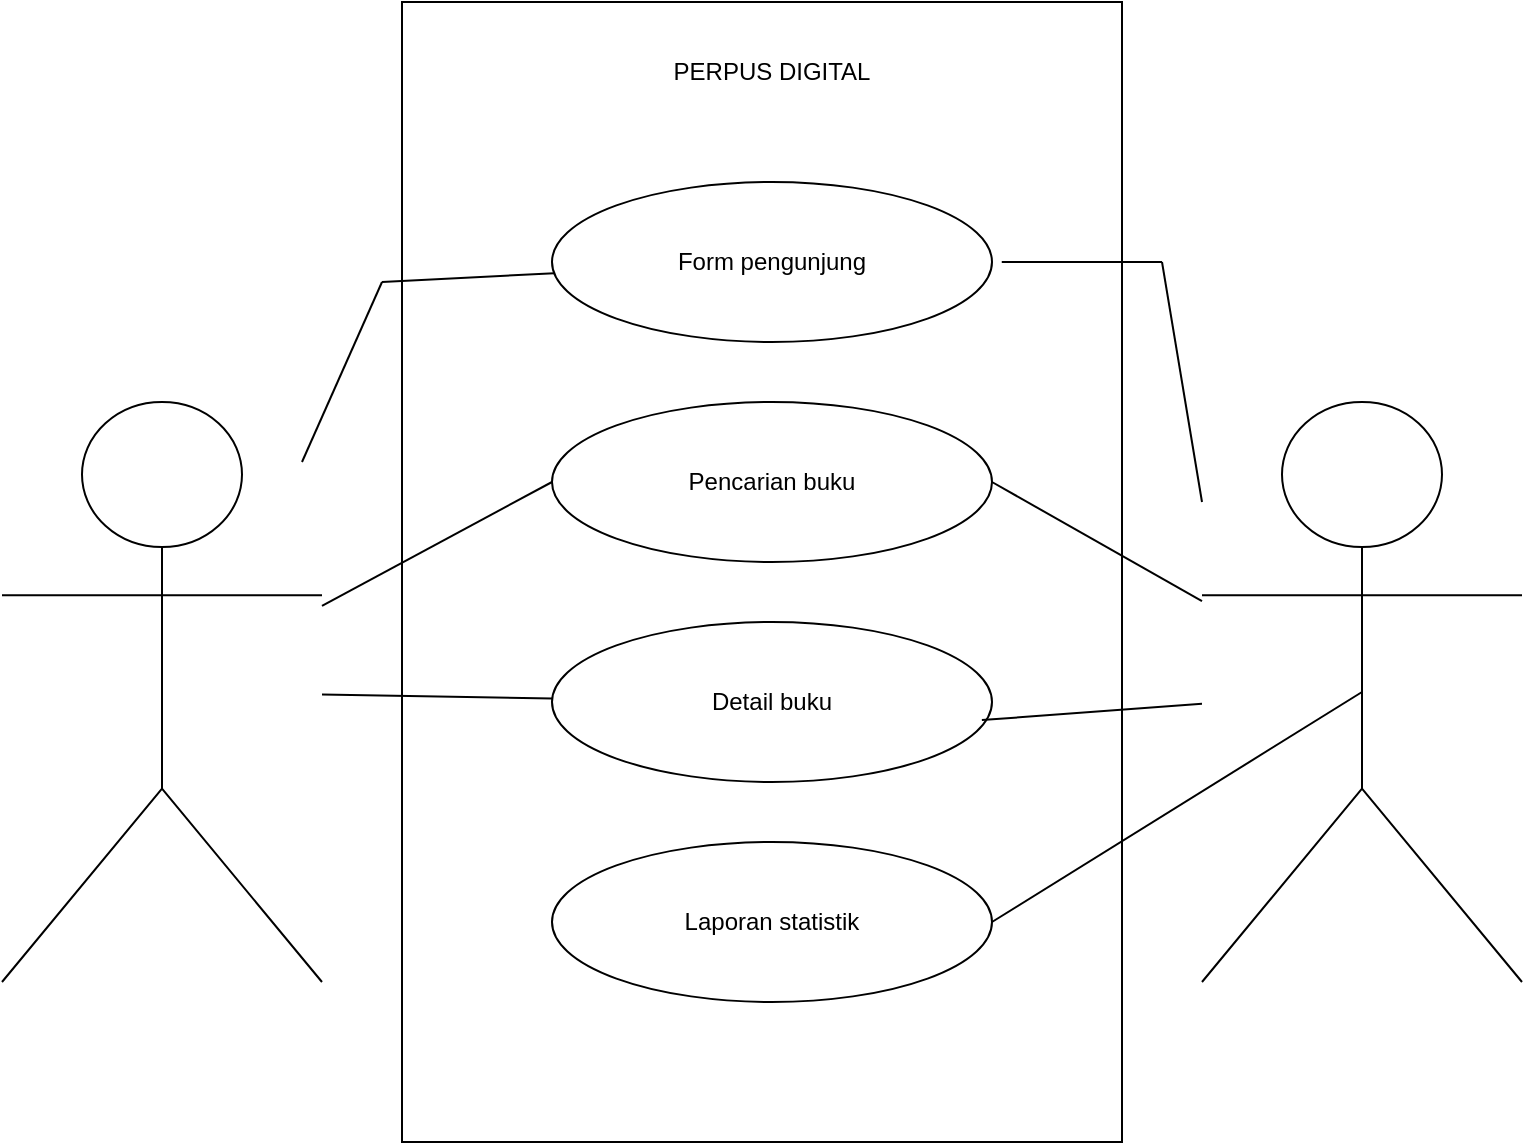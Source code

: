 <mxfile version="23.1.1" type="github">
  <diagram name="Page-1" id="nKWbs3OS91l74GzX4Yga">
    <mxGraphModel dx="1674" dy="790" grid="1" gridSize="10" guides="1" tooltips="1" connect="1" arrows="1" fold="1" page="1" pageScale="1" pageWidth="850" pageHeight="1100" math="0" shadow="0">
      <root>
        <mxCell id="0" />
        <mxCell id="1" parent="0" />
        <UserObject label="" link="Use-Case-Diagram-Perpus-Digital.draw.io" id="LTbSsw1pKwTwMZil4mk_-1">
          <mxCell style="shape=umlActor;verticalLabelPosition=bottom;verticalAlign=top;html=1;outlineConnect=0;" vertex="1" parent="1">
            <mxGeometry x="40" y="350" width="160" height="290" as="geometry" />
          </mxCell>
        </UserObject>
        <UserObject label="" link="Use-Case-Diagram-Perpus-Digital.draw.io" id="LTbSsw1pKwTwMZil4mk_-2">
          <mxCell style="shape=umlActor;verticalLabelPosition=bottom;verticalAlign=top;html=1;outlineConnect=0;" vertex="1" parent="1">
            <mxGeometry x="640" y="350" width="160" height="290" as="geometry" />
          </mxCell>
        </UserObject>
        <mxCell id="LTbSsw1pKwTwMZil4mk_-3" value="" style="rounded=0;whiteSpace=wrap;html=1;" vertex="1" parent="1">
          <mxGeometry x="240" y="150" width="360" height="570" as="geometry" />
        </mxCell>
        <mxCell id="LTbSsw1pKwTwMZil4mk_-4" value="PERPUS DIGITAL" style="text;html=1;strokeColor=none;fillColor=none;align=center;verticalAlign=middle;whiteSpace=wrap;rounded=0;" vertex="1" parent="1">
          <mxGeometry x="350" y="170" width="150" height="30" as="geometry" />
        </mxCell>
        <mxCell id="LTbSsw1pKwTwMZil4mk_-5" value="Form pengunjung" style="ellipse;whiteSpace=wrap;html=1;" vertex="1" parent="1">
          <mxGeometry x="315" y="240" width="220" height="80" as="geometry" />
        </mxCell>
        <mxCell id="LTbSsw1pKwTwMZil4mk_-6" value="Pencarian buku" style="ellipse;whiteSpace=wrap;html=1;" vertex="1" parent="1">
          <mxGeometry x="315" y="350" width="220" height="80" as="geometry" />
        </mxCell>
        <mxCell id="LTbSsw1pKwTwMZil4mk_-7" value="Detail buku" style="ellipse;whiteSpace=wrap;html=1;" vertex="1" parent="1">
          <mxGeometry x="315" y="460" width="220" height="80" as="geometry" />
        </mxCell>
        <mxCell id="LTbSsw1pKwTwMZil4mk_-8" value="Laporan statistik" style="ellipse;whiteSpace=wrap;html=1;" vertex="1" parent="1">
          <mxGeometry x="315" y="570" width="220" height="80" as="geometry" />
        </mxCell>
        <mxCell id="LTbSsw1pKwTwMZil4mk_-11" value="" style="endArrow=none;html=1;rounded=0;" edge="1" parent="1">
          <mxGeometry width="50" height="50" relative="1" as="geometry">
            <mxPoint x="190" y="380" as="sourcePoint" />
            <mxPoint x="230" y="290" as="targetPoint" />
          </mxGeometry>
        </mxCell>
        <mxCell id="LTbSsw1pKwTwMZil4mk_-12" value="" style="endArrow=none;html=1;rounded=0;" edge="1" parent="1" target="LTbSsw1pKwTwMZil4mk_-5">
          <mxGeometry width="50" height="50" relative="1" as="geometry">
            <mxPoint x="230" y="290" as="sourcePoint" />
            <mxPoint x="280" y="240" as="targetPoint" />
          </mxGeometry>
        </mxCell>
        <mxCell id="LTbSsw1pKwTwMZil4mk_-13" value="" style="endArrow=none;html=1;rounded=0;entryX=0;entryY=0.5;entryDx=0;entryDy=0;" edge="1" parent="1" source="LTbSsw1pKwTwMZil4mk_-1" target="LTbSsw1pKwTwMZil4mk_-6">
          <mxGeometry width="50" height="50" relative="1" as="geometry">
            <mxPoint x="210" y="390" as="sourcePoint" />
            <mxPoint x="220" y="390" as="targetPoint" />
          </mxGeometry>
        </mxCell>
        <mxCell id="LTbSsw1pKwTwMZil4mk_-14" value="" style="endArrow=none;html=1;rounded=0;" edge="1" parent="1" source="LTbSsw1pKwTwMZil4mk_-1" target="LTbSsw1pKwTwMZil4mk_-7">
          <mxGeometry width="50" height="50" relative="1" as="geometry">
            <mxPoint x="170" y="530" as="sourcePoint" />
            <mxPoint x="220" y="480" as="targetPoint" />
          </mxGeometry>
        </mxCell>
        <mxCell id="LTbSsw1pKwTwMZil4mk_-15" value="" style="endArrow=none;html=1;rounded=0;exitX=1;exitY=0.5;exitDx=0;exitDy=0;entryX=0.5;entryY=0.5;entryDx=0;entryDy=0;entryPerimeter=0;" edge="1" parent="1" source="LTbSsw1pKwTwMZil4mk_-8" target="LTbSsw1pKwTwMZil4mk_-2">
          <mxGeometry width="50" height="50" relative="1" as="geometry">
            <mxPoint x="550" y="610" as="sourcePoint" />
            <mxPoint x="600" y="560" as="targetPoint" />
          </mxGeometry>
        </mxCell>
        <mxCell id="LTbSsw1pKwTwMZil4mk_-16" value="" style="endArrow=none;html=1;rounded=0;exitX=0.977;exitY=0.613;exitDx=0;exitDy=0;exitPerimeter=0;" edge="1" parent="1" source="LTbSsw1pKwTwMZil4mk_-7" target="LTbSsw1pKwTwMZil4mk_-2">
          <mxGeometry width="50" height="50" relative="1" as="geometry">
            <mxPoint x="550" y="530" as="sourcePoint" />
            <mxPoint x="600" y="480" as="targetPoint" />
          </mxGeometry>
        </mxCell>
        <mxCell id="LTbSsw1pKwTwMZil4mk_-17" value="" style="endArrow=none;html=1;rounded=0;exitX=1;exitY=0.5;exitDx=0;exitDy=0;" edge="1" parent="1" source="LTbSsw1pKwTwMZil4mk_-6" target="LTbSsw1pKwTwMZil4mk_-2">
          <mxGeometry width="50" height="50" relative="1" as="geometry">
            <mxPoint x="550" y="420" as="sourcePoint" />
            <mxPoint x="600" y="370" as="targetPoint" />
          </mxGeometry>
        </mxCell>
        <mxCell id="LTbSsw1pKwTwMZil4mk_-18" value="" style="endArrow=none;html=1;rounded=0;" edge="1" parent="1">
          <mxGeometry width="50" height="50" relative="1" as="geometry">
            <mxPoint x="640" y="400" as="sourcePoint" />
            <mxPoint x="620" y="280" as="targetPoint" />
          </mxGeometry>
        </mxCell>
        <mxCell id="LTbSsw1pKwTwMZil4mk_-19" value="" style="endArrow=none;html=1;rounded=0;exitX=0.833;exitY=0.228;exitDx=0;exitDy=0;exitPerimeter=0;" edge="1" parent="1" source="LTbSsw1pKwTwMZil4mk_-3">
          <mxGeometry width="50" height="50" relative="1" as="geometry">
            <mxPoint x="550" y="310" as="sourcePoint" />
            <mxPoint x="620" y="280" as="targetPoint" />
          </mxGeometry>
        </mxCell>
      </root>
    </mxGraphModel>
  </diagram>
</mxfile>
